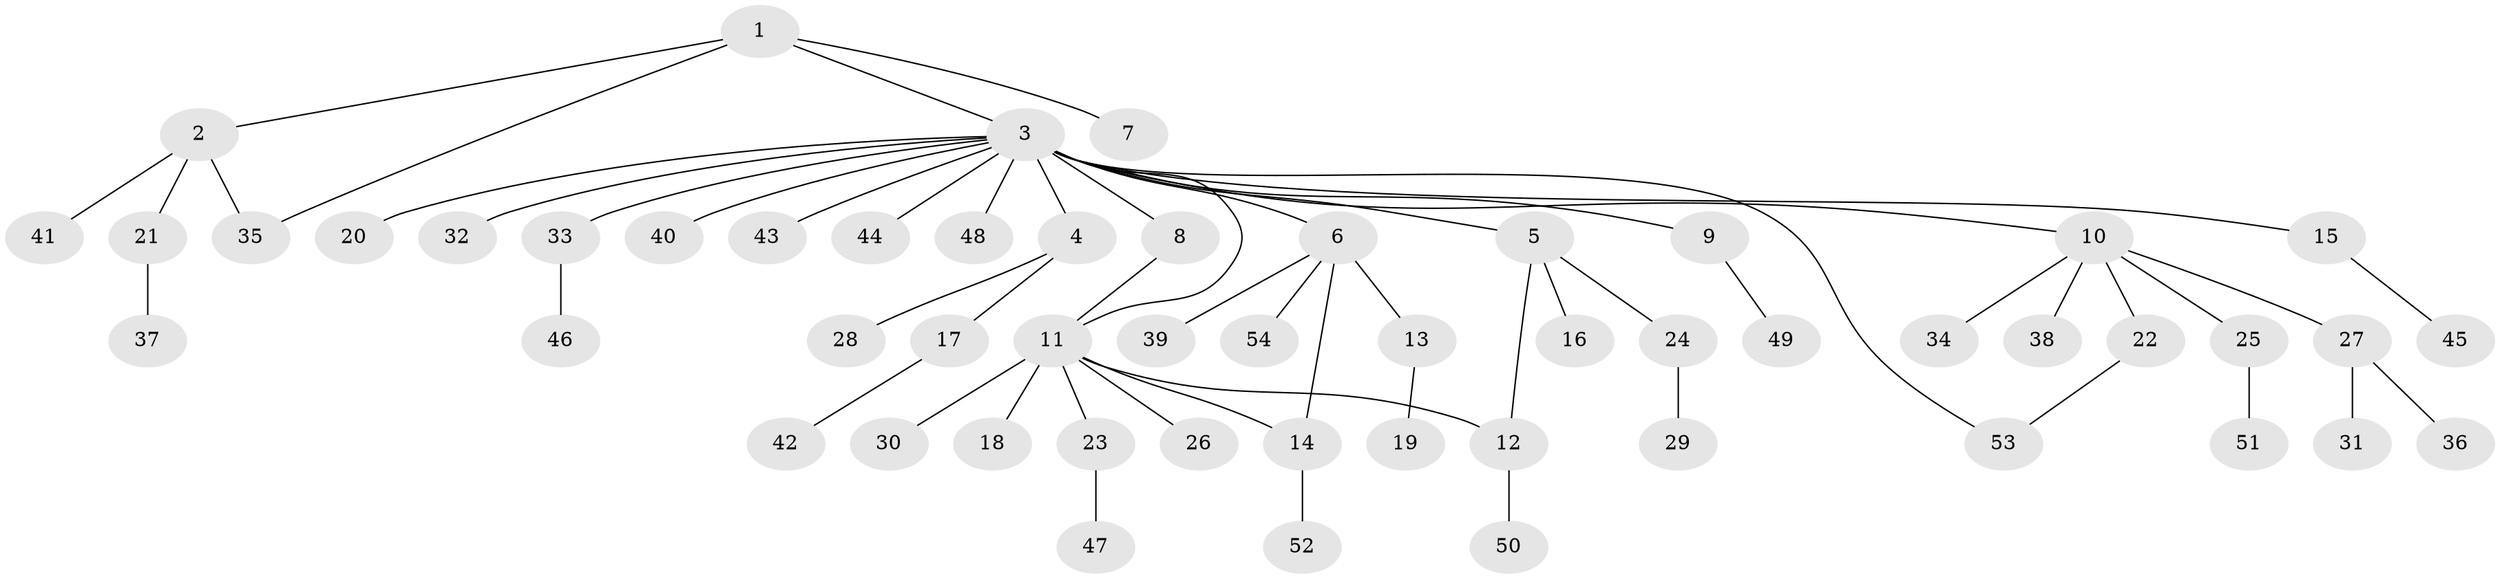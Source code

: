 // coarse degree distribution, {5: 0.05263157894736842, 18: 0.02631578947368421, 4: 0.05263157894736842, 1: 0.6842105263157895, 2: 0.15789473684210525, 8: 0.02631578947368421}
// Generated by graph-tools (version 1.1) at 2025/23/03/03/25 07:23:49]
// undirected, 54 vertices, 58 edges
graph export_dot {
graph [start="1"]
  node [color=gray90,style=filled];
  1;
  2;
  3;
  4;
  5;
  6;
  7;
  8;
  9;
  10;
  11;
  12;
  13;
  14;
  15;
  16;
  17;
  18;
  19;
  20;
  21;
  22;
  23;
  24;
  25;
  26;
  27;
  28;
  29;
  30;
  31;
  32;
  33;
  34;
  35;
  36;
  37;
  38;
  39;
  40;
  41;
  42;
  43;
  44;
  45;
  46;
  47;
  48;
  49;
  50;
  51;
  52;
  53;
  54;
  1 -- 2;
  1 -- 3;
  1 -- 7;
  1 -- 35;
  2 -- 21;
  2 -- 35;
  2 -- 41;
  3 -- 4;
  3 -- 5;
  3 -- 6;
  3 -- 8;
  3 -- 9;
  3 -- 10;
  3 -- 11;
  3 -- 15;
  3 -- 20;
  3 -- 32;
  3 -- 33;
  3 -- 40;
  3 -- 43;
  3 -- 44;
  3 -- 48;
  3 -- 53;
  4 -- 17;
  4 -- 28;
  5 -- 12;
  5 -- 16;
  5 -- 24;
  6 -- 13;
  6 -- 14;
  6 -- 39;
  6 -- 54;
  8 -- 11;
  9 -- 49;
  10 -- 22;
  10 -- 25;
  10 -- 27;
  10 -- 34;
  10 -- 38;
  11 -- 12;
  11 -- 14;
  11 -- 18;
  11 -- 23;
  11 -- 26;
  11 -- 30;
  12 -- 50;
  13 -- 19;
  14 -- 52;
  15 -- 45;
  17 -- 42;
  21 -- 37;
  22 -- 53;
  23 -- 47;
  24 -- 29;
  25 -- 51;
  27 -- 31;
  27 -- 36;
  33 -- 46;
}
